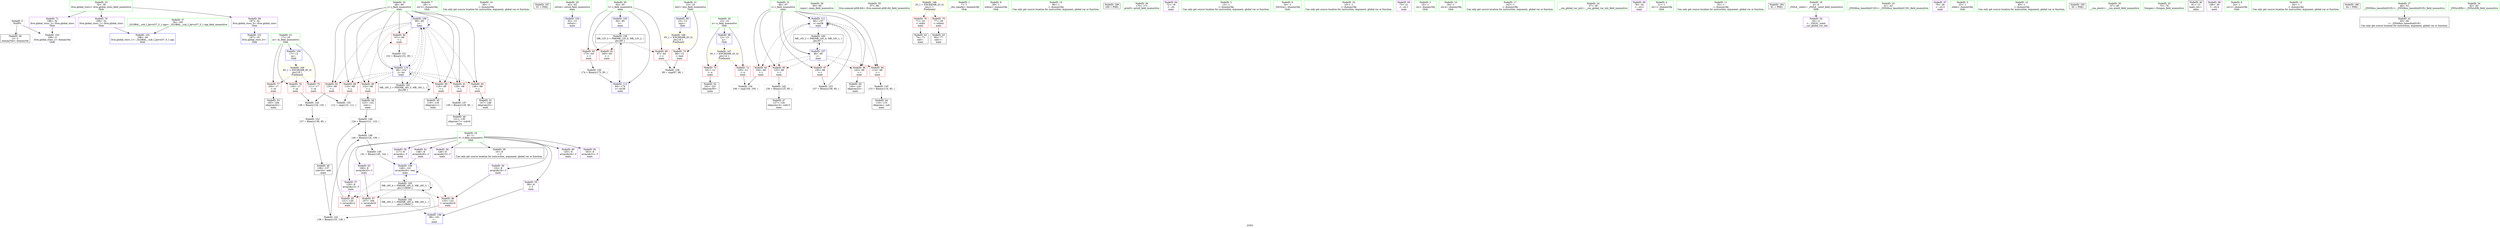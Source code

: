 digraph "SVFG" {
	label="SVFG";

	Node0x556335078520 [shape=record,color=grey,label="{NodeID: 0\nNullPtr}"];
	Node0x556335078520 -> Node0x55633508d7c0[style=solid];
	Node0x556335078520 -> Node0x55633508e710[style=solid];
	Node0x556335091340 [shape=record,color=red,label="{NodeID: 90\n122\<--68\n\<--j\nmain\n}"];
	Node0x556335091340 -> Node0x55633508ded0[style=solid];
	Node0x556335078fc0 [shape=record,color=green,label="{NodeID: 7\n26\<--1\n.str.3\<--dummyObj\nGlob }"];
	Node0x55633508e140 [shape=record,color=red,label="{NodeID: 97\n167\<--166\n\<--arrayidx33\nmain\n}"];
	Node0x55633508c180 [shape=record,color=green,label="{NodeID: 14\n95\<--1\n\<--dummyObj\nCan only get source location for instruction, argument, global var or function.}"];
	Node0x5563350a57e0 [shape=record,color=black,label="{NodeID: 187\n91 = PHI()\n}"];
	Node0x55633508e810 [shape=record,color=blue,label="{NodeID: 104\n62\<--13\nretval\<--\nmain\n}"];
	Node0x55633508c780 [shape=record,color=green,label="{NodeID: 21\n15\<--16\ntest\<--test_field_insensitive\nGlob }"];
	Node0x55633508c780 -> Node0x556335090640[style=solid];
	Node0x55633508c780 -> Node0x55633508e310[style=solid];
	Node0x55633508edc0 [shape=record,color=blue,label="{NodeID: 111\n66\<--157\ni\<--inc28\nmain\n}"];
	Node0x55633508edc0 -> Node0x556335090d90[style=dashed];
	Node0x55633508edc0 -> Node0x556335090e60[style=dashed];
	Node0x55633508edc0 -> Node0x556335090f30[style=dashed];
	Node0x55633508edc0 -> Node0x556335091000[style=dashed];
	Node0x55633508edc0 -> Node0x5563350910d0[style=dashed];
	Node0x55633508edc0 -> Node0x55633508edc0[style=dashed];
	Node0x55633508edc0 -> Node0x55633509b980[style=dashed];
	Node0x55633508ce80 [shape=record,color=green,label="{NodeID: 28\n59\<--60\nmain\<--main_field_insensitive\n}"];
	Node0x55633508d4c0 [shape=record,color=green,label="{NodeID: 35\n97\<--98\nllvm.memset.p0i8.i64\<--llvm.memset.p0i8.i64_field_insensitive\n}"];
	Node0x55633508db90 [shape=record,color=black,label="{NodeID: 42\n74\<--71\ncall\<--\nmain\n}"];
	Node0x55633508f160 [shape=record,color=black,label="{NodeID: 49\n138\<--137\nconv20\<--add\nmain\n}"];
	Node0x55633508f160 -> Node0x556335094ef0[style=solid];
	Node0x55633508f710 [shape=record,color=purple,label="{NodeID: 56\n117\<--8\narrayidx\<--f\nmain\n}"];
	Node0x556335095370 [shape=record,color=grey,label="{NodeID: 146\n124 = Binary(121, 123, )\n}"];
	Node0x556335095370 -> Node0x556335095670[style=solid];
	Node0x55633508fcc0 [shape=record,color=purple,label="{NodeID: 63\n166\<--8\narrayidx33\<--f\nmain\n}"];
	Node0x55633508fcc0 -> Node0x55633508e140[style=solid];
	Node0x556335095df0 [shape=record,color=grey,label="{NodeID: 153\n157 = Binary(156, 85, )\n}"];
	Node0x556335095df0 -> Node0x55633508edc0[style=solid];
	Node0x5563350902a0 [shape=record,color=purple,label="{NodeID: 70\n198\<--32\nllvm.global_ctors_1\<--llvm.global_ctors\nGlob }"];
	Node0x5563350902a0 -> Node0x55633508e610[style=solid];
	Node0x55633509b980 [shape=record,color=black,label="{NodeID: 160\nMR_14V_2 = PHI(MR_14V_4, MR_14V_1, )\npts\{67 \}\n}"];
	Node0x55633509b980 -> Node0x55633508ea80[style=dashed];
	Node0x5563350908b0 [shape=record,color=red,label="{NodeID: 77\n164\<--17\n\<--m\nmain\n}"];
	Node0x5563350908b0 -> Node0x55633508f4a0[style=solid];
	Node0x55633509e2a0 [shape=record,color=yellow,style=double,label="{NodeID: 167\n4V_1 = ENCHI(MR_4V_0)\npts\{14 \}\nFun[main]}"];
	Node0x55633509e2a0 -> Node0x5563350904a0[style=dashed];
	Node0x55633509e2a0 -> Node0x556335090570[style=dashed];
	Node0x556335090e60 [shape=record,color=red,label="{NodeID: 84\n114\<--66\n\<--i\nmain\n}"];
	Node0x556335090e60 -> Node0x5563350951f0[style=solid];
	Node0x556335078de0 [shape=record,color=green,label="{NodeID: 1\n7\<--1\n__dso_handle\<--dummyObj\nGlob }"];
	Node0x556335091410 [shape=record,color=red,label="{NodeID: 91\n129\<--68\n\<--j\nmain\n}"];
	Node0x556335091410 -> Node0x5563350954f0[style=solid];
	Node0x5563350786b0 [shape=record,color=green,label="{NodeID: 8\n28\<--1\nstdout\<--dummyObj\nGlob }"];
	Node0x55633508e210 [shape=record,color=blue,label="{NodeID: 98\n12\<--13\nn\<--\nGlob }"];
	Node0x55633508e210 -> Node0x55633509e2a0[style=dashed];
	Node0x55633508c210 [shape=record,color=green,label="{NodeID: 15\n96\<--1\n\<--dummyObj\nCan only get source location for instruction, argument, global var or function.}"];
	Node0x5563350a5940 [shape=record,color=black,label="{NodeID: 188\n169 = PHI()\n}"];
	Node0x55633508e8e0 [shape=record,color=blue,label="{NodeID: 105\n64\<--85\nt\<--\nmain\n}"];
	Node0x55633508e8e0 -> Node0x55633509b480[style=dashed];
	Node0x55633508c880 [shape=record,color=green,label="{NodeID: 22\n17\<--18\nm\<--m_field_insensitive\nGlob }"];
	Node0x55633508c880 -> Node0x556335090710[style=solid];
	Node0x55633508c880 -> Node0x5563350907e0[style=solid];
	Node0x55633508c880 -> Node0x5563350908b0[style=solid];
	Node0x55633508c880 -> Node0x55633508e410[style=solid];
	Node0x55633508ee90 [shape=record,color=blue,label="{NodeID: 112\n64\<--174\nt\<--inc36\nmain\n}"];
	Node0x55633508ee90 -> Node0x55633509b480[style=dashed];
	Node0x55633508cf80 [shape=record,color=green,label="{NodeID: 29\n62\<--63\nretval\<--retval_field_insensitive\nmain\n}"];
	Node0x55633508cf80 -> Node0x55633508e810[style=solid];
	Node0x55633508d5c0 [shape=record,color=green,label="{NodeID: 36\n170\<--171\nprintf\<--printf_field_insensitive\n}"];
	Node0x55633508dc60 [shape=record,color=black,label="{NodeID: 43\n80\<--77\ncall1\<--\nmain\n}"];
	Node0x55633508f230 [shape=record,color=black,label="{NodeID: 50\n144\<--143\nidxprom23\<--\nmain\n}"];
	Node0x55633508f7e0 [shape=record,color=purple,label="{NodeID: 57\n120\<--8\narrayidx12\<--f\nmain\n}"];
	Node0x55633508f7e0 -> Node0x556335091750[style=solid];
	Node0x5563350954f0 [shape=record,color=grey,label="{NodeID: 147\n130 = Binary(129, 85, )\n}"];
	Node0x5563350954f0 -> Node0x55633508f090[style=solid];
	Node0x55633508fd90 [shape=record,color=purple,label="{NodeID: 64\n72\<--19\n\<--.str\nmain\n}"];
	Node0x556335095f70 [shape=record,color=grey,label="{NodeID: 154\n106 = cmp(104, 105, )\n}"];
	Node0x5563350903a0 [shape=record,color=purple,label="{NodeID: 71\n199\<--32\nllvm.global_ctors_2\<--llvm.global_ctors\nGlob }"];
	Node0x5563350903a0 -> Node0x55633508e710[style=solid];
	Node0x55633509be80 [shape=record,color=black,label="{NodeID: 161\nMR_16V_2 = PHI(MR_16V_3, MR_16V_1, )\npts\{69 \}\n}"];
	Node0x55633509be80 -> Node0x55633508eb50[style=dashed];
	Node0x55633509be80 -> Node0x55633509be80[style=dashed];
	Node0x556335090980 [shape=record,color=red,label="{NodeID: 78\n71\<--23\n\<--stdin\nmain\n}"];
	Node0x556335090980 -> Node0x55633508db90[style=solid];
	Node0x55633509e380 [shape=record,color=yellow,style=double,label="{NodeID: 168\n6V_1 = ENCHI(MR_6V_0)\npts\{16 \}\nFun[main]}"];
	Node0x55633509e380 -> Node0x556335090640[style=dashed];
	Node0x556335090f30 [shape=record,color=red,label="{NodeID: 85\n125\<--66\n\<--i\nmain\n}"];
	Node0x556335090f30 -> Node0x556335094d70[style=solid];
	Node0x556335077630 [shape=record,color=green,label="{NodeID: 2\n13\<--1\n\<--dummyObj\nCan only get source location for instruction, argument, global var or function.}"];
	Node0x5563350914e0 [shape=record,color=red,label="{NodeID: 92\n135\<--68\n\<--j\nmain\n}"];
	Node0x5563350914e0 -> Node0x556335095070[style=solid];
	Node0x556335078780 [shape=record,color=green,label="{NodeID: 9\n29\<--1\n_ZSt3cin\<--dummyObj\nGlob }"];
	Node0x55633508e310 [shape=record,color=blue,label="{NodeID: 99\n15\<--13\ntest\<--\nGlob }"];
	Node0x55633508e310 -> Node0x55633509e380[style=dashed];
	Node0x55633508c2e0 [shape=record,color=green,label="{NodeID: 16\n101\<--1\n\<--dummyObj\nCan only get source location for instruction, argument, global var or function.}"];
	Node0x55633508e9b0 [shape=record,color=blue,label="{NodeID: 106\n99\<--101\n\<--\nmain\n}"];
	Node0x55633508e9b0 -> Node0x55633509d280[style=dashed];
	Node0x55633508c980 [shape=record,color=green,label="{NodeID: 23\n32\<--36\nllvm.global_ctors\<--llvm.global_ctors_field_insensitive\nGlob }"];
	Node0x55633508c980 -> Node0x5563350901a0[style=solid];
	Node0x55633508c980 -> Node0x5563350902a0[style=solid];
	Node0x55633508c980 -> Node0x5563350903a0[style=solid];
	Node0x55633508d050 [shape=record,color=green,label="{NodeID: 30\n64\<--65\nt\<--t_field_insensitive\nmain\n}"];
	Node0x55633508d050 -> Node0x556335090b20[style=solid];
	Node0x55633508d050 -> Node0x556335090bf0[style=solid];
	Node0x55633508d050 -> Node0x556335090cc0[style=solid];
	Node0x55633508d050 -> Node0x55633508e8e0[style=solid];
	Node0x55633508d050 -> Node0x55633508ee90[style=solid];
	Node0x55633508d6c0 [shape=record,color=green,label="{NodeID: 37\n34\<--193\n_GLOBAL__sub_I_Jarvis57_0_1.cpp\<--_GLOBAL__sub_I_Jarvis57_0_1.cpp_field_insensitive\n}"];
	Node0x55633508d6c0 -> Node0x55633508e610[style=solid];
	Node0x55633508dd30 [shape=record,color=black,label="{NodeID: 44\n116\<--115\nidxprom\<--sub\nmain\n}"];
	Node0x55633508f300 [shape=record,color=black,label="{NodeID: 51\n147\<--146\nidxprom25\<--\nmain\n}"];
	Node0x55633508f8b0 [shape=record,color=purple,label="{NodeID: 58\n128\<--8\narrayidx15\<--f\nmain\n}"];
	Node0x556335095670 [shape=record,color=grey,label="{NodeID: 148\n140 = Binary(124, 139, )\n}"];
	Node0x556335095670 -> Node0x5563350957f0[style=solid];
	Node0x55633508fe60 [shape=record,color=purple,label="{NodeID: 65\n73\<--21\n\<--.str.1\nmain\n}"];
	Node0x5563350960f0 [shape=record,color=grey,label="{NodeID: 155\n112 = cmp(110, 111, )\n}"];
	Node0x5563350904a0 [shape=record,color=red,label="{NodeID: 72\n105\<--12\n\<--n\nmain\n}"];
	Node0x5563350904a0 -> Node0x556335095f70[style=solid];
	Node0x55633509c380 [shape=record,color=black,label="{NodeID: 162\nMR_18V_2 = PHI(MR_18V_4, MR_18V_1, )\npts\{110000 \}\n}"];
	Node0x55633509c380 -> Node0x55633508e9b0[style=dashed];
	Node0x556335090a50 [shape=record,color=red,label="{NodeID: 79\n77\<--28\n\<--stdout\nmain\n}"];
	Node0x556335090a50 -> Node0x55633508dc60[style=solid];
	Node0x55633509e460 [shape=record,color=yellow,style=double,label="{NodeID: 169\n8V_1 = ENCHI(MR_8V_0)\npts\{18 \}\nFun[main]}"];
	Node0x55633509e460 -> Node0x556335090710[style=dashed];
	Node0x55633509e460 -> Node0x5563350907e0[style=dashed];
	Node0x55633509e460 -> Node0x5563350908b0[style=dashed];
	Node0x556335091000 [shape=record,color=red,label="{NodeID: 86\n143\<--66\n\<--i\nmain\n}"];
	Node0x556335091000 -> Node0x55633508f230[style=solid];
	Node0x556335078970 [shape=record,color=green,label="{NodeID: 3\n19\<--1\n.str\<--dummyObj\nGlob }"];
	Node0x5563350915b0 [shape=record,color=red,label="{NodeID: 93\n146\<--68\n\<--j\nmain\n}"];
	Node0x5563350915b0 -> Node0x55633508f300[style=solid];
	Node0x55633508b700 [shape=record,color=green,label="{NodeID: 10\n30\<--1\n.str.4\<--dummyObj\nGlob }"];
	Node0x55633508e410 [shape=record,color=blue,label="{NodeID: 100\n17\<--13\nm\<--\nGlob }"];
	Node0x55633508e410 -> Node0x55633509e460[style=dashed];
	Node0x55633508c3b0 [shape=record,color=green,label="{NodeID: 17\n142\<--1\n\<--dummyObj\nCan only get source location for instruction, argument, global var or function.}"];
	Node0x55633508ea80 [shape=record,color=blue,label="{NodeID: 107\n66\<--85\ni\<--\nmain\n}"];
	Node0x55633508ea80 -> Node0x556335090d90[style=dashed];
	Node0x55633508ea80 -> Node0x556335090e60[style=dashed];
	Node0x55633508ea80 -> Node0x556335090f30[style=dashed];
	Node0x55633508ea80 -> Node0x556335091000[style=dashed];
	Node0x55633508ea80 -> Node0x5563350910d0[style=dashed];
	Node0x55633508ea80 -> Node0x55633508edc0[style=dashed];
	Node0x55633508ea80 -> Node0x55633509b980[style=dashed];
	Node0x55633508ca80 [shape=record,color=green,label="{NodeID: 24\n37\<--38\n__cxx_global_var_init\<--__cxx_global_var_init_field_insensitive\n}"];
	Node0x55633508d120 [shape=record,color=green,label="{NodeID: 31\n66\<--67\ni\<--i_field_insensitive\nmain\n}"];
	Node0x55633508d120 -> Node0x556335090d90[style=solid];
	Node0x55633508d120 -> Node0x556335090e60[style=solid];
	Node0x55633508d120 -> Node0x556335090f30[style=solid];
	Node0x55633508d120 -> Node0x556335091000[style=solid];
	Node0x55633508d120 -> Node0x5563350910d0[style=solid];
	Node0x55633508d120 -> Node0x55633508ea80[style=solid];
	Node0x55633508d120 -> Node0x55633508edc0[style=solid];
	Node0x55633508d7c0 [shape=record,color=black,label="{NodeID: 38\n2\<--3\ndummyVal\<--dummyVal\n}"];
	Node0x55633508de00 [shape=record,color=black,label="{NodeID: 45\n119\<--118\nidxprom11\<--\nmain\n}"];
	Node0x55633508f3d0 [shape=record,color=black,label="{NodeID: 52\n162\<--161\nidxprom30\<--\nmain\n}"];
	Node0x556335094d70 [shape=record,color=grey,label="{NodeID: 142\n126 = Binary(125, 85, )\n}"];
	Node0x556335094d70 -> Node0x55633508dfa0[style=solid];
	Node0x55633508f980 [shape=record,color=purple,label="{NodeID: 59\n132\<--8\narrayidx18\<--f\nmain\n}"];
	Node0x55633508f980 -> Node0x55633508e070[style=solid];
	Node0x5563350957f0 [shape=record,color=grey,label="{NodeID: 149\n141 = Binary(140, 142, )\n}"];
	Node0x5563350957f0 -> Node0x55633508ec20[style=solid];
	Node0x55633508ff30 [shape=record,color=purple,label="{NodeID: 66\n78\<--24\n\<--.str.2\nmain\n}"];
	Node0x556335096270 [shape=record,color=grey,label="{NodeID: 156\n89 = cmp(87, 88, )\n}"];
	Node0x556335090570 [shape=record,color=red,label="{NodeID: 73\n161\<--12\n\<--n\nmain\n}"];
	Node0x556335090570 -> Node0x55633508f3d0[style=solid];
	Node0x556335090b20 [shape=record,color=red,label="{NodeID: 80\n87\<--64\n\<--t\nmain\n}"];
	Node0x556335090b20 -> Node0x556335096270[style=solid];
	Node0x5563350910d0 [shape=record,color=red,label="{NodeID: 87\n156\<--66\n\<--i\nmain\n}"];
	Node0x5563350910d0 -> Node0x556335095df0[style=solid];
	Node0x556335078c00 [shape=record,color=green,label="{NodeID: 4\n21\<--1\n.str.1\<--dummyObj\nGlob }"];
	Node0x556335091680 [shape=record,color=red,label="{NodeID: 94\n151\<--68\n\<--j\nmain\n}"];
	Node0x556335091680 -> Node0x556335095af0[style=solid];
	Node0x55633508b7d0 [shape=record,color=green,label="{NodeID: 11\n33\<--1\n\<--dummyObj\nCan only get source location for instruction, argument, global var or function.}"];
	Node0x5563350a4d60 [shape=record,color=black,label="{NodeID: 184\n81 = PHI()\n}"];
	Node0x55633508e510 [shape=record,color=blue,label="{NodeID: 101\n197\<--33\nllvm.global_ctors_0\<--\nGlob }"];
	Node0x55633508c480 [shape=record,color=green,label="{NodeID: 18\n4\<--6\n_ZStL8__ioinit\<--_ZStL8__ioinit_field_insensitive\nGlob }"];
	Node0x55633508c480 -> Node0x55633508f570[style=solid];
	Node0x55633508eb50 [shape=record,color=blue,label="{NodeID: 108\n68\<--85\nj\<--\nmain\n}"];
	Node0x55633508eb50 -> Node0x5563350911a0[style=dashed];
	Node0x55633508eb50 -> Node0x556335091270[style=dashed];
	Node0x55633508eb50 -> Node0x556335091340[style=dashed];
	Node0x55633508eb50 -> Node0x556335091410[style=dashed];
	Node0x55633508eb50 -> Node0x5563350914e0[style=dashed];
	Node0x55633508eb50 -> Node0x5563350915b0[style=dashed];
	Node0x55633508eb50 -> Node0x556335091680[style=dashed];
	Node0x55633508eb50 -> Node0x55633508eb50[style=dashed];
	Node0x55633508eb50 -> Node0x55633508ecf0[style=dashed];
	Node0x55633508eb50 -> Node0x55633509be80[style=dashed];
	Node0x55633508cb80 [shape=record,color=green,label="{NodeID: 25\n41\<--42\n_ZNSt8ios_base4InitC1Ev\<--_ZNSt8ios_base4InitC1Ev_field_insensitive\n}"];
	Node0x55633508d1f0 [shape=record,color=green,label="{NodeID: 32\n68\<--69\nj\<--j_field_insensitive\nmain\n}"];
	Node0x55633508d1f0 -> Node0x5563350911a0[style=solid];
	Node0x55633508d1f0 -> Node0x556335091270[style=solid];
	Node0x55633508d1f0 -> Node0x556335091340[style=solid];
	Node0x55633508d1f0 -> Node0x556335091410[style=solid];
	Node0x55633508d1f0 -> Node0x5563350914e0[style=solid];
	Node0x55633508d1f0 -> Node0x5563350915b0[style=solid];
	Node0x55633508d1f0 -> Node0x556335091680[style=solid];
	Node0x55633508d1f0 -> Node0x55633508eb50[style=solid];
	Node0x55633508d1f0 -> Node0x55633508ecf0[style=solid];
	Node0x55633508d8c0 [shape=record,color=black,label="{NodeID: 39\n10\<--8\n\<--f\nCan only get source location for instruction, argument, global var or function.}"];
	Node0x55633508ded0 [shape=record,color=black,label="{NodeID: 46\n123\<--122\nconv\<--\nmain\n}"];
	Node0x55633508ded0 -> Node0x556335095370[style=solid];
	Node0x55633508f4a0 [shape=record,color=black,label="{NodeID: 53\n165\<--164\nidxprom32\<--\nmain\n}"];
	Node0x556335094ef0 [shape=record,color=grey,label="{NodeID: 143\n139 = Binary(133, 138, )\n}"];
	Node0x556335094ef0 -> Node0x556335095670[style=solid];
	Node0x55633508fa50 [shape=record,color=purple,label="{NodeID: 60\n145\<--8\narrayidx24\<--f\nmain\n}"];
	Node0x556335095970 [shape=record,color=grey,label="{NodeID: 150\n174 = Binary(173, 85, )\n}"];
	Node0x556335095970 -> Node0x55633508ee90[style=solid];
	Node0x556335090000 [shape=record,color=purple,label="{NodeID: 67\n79\<--26\n\<--.str.3\nmain\n}"];
	Node0x556335090640 [shape=record,color=red,label="{NodeID: 74\n88\<--15\n\<--test\nmain\n}"];
	Node0x556335090640 -> Node0x556335096270[style=solid];
	Node0x556335090bf0 [shape=record,color=red,label="{NodeID: 81\n160\<--64\n\<--t\nmain\n}"];
	Node0x5563350911a0 [shape=record,color=red,label="{NodeID: 88\n110\<--68\n\<--j\nmain\n}"];
	Node0x5563350911a0 -> Node0x5563350960f0[style=solid];
	Node0x556335078c90 [shape=record,color=green,label="{NodeID: 5\n23\<--1\nstdin\<--dummyObj\nGlob }"];
	Node0x556335091750 [shape=record,color=red,label="{NodeID: 95\n121\<--120\n\<--arrayidx12\nmain\n}"];
	Node0x556335091750 -> Node0x556335095370[style=solid];
	Node0x55633508b8a0 [shape=record,color=green,label="{NodeID: 12\n85\<--1\n\<--dummyObj\nCan only get source location for instruction, argument, global var or function.}"];
	Node0x5563350a4e60 [shape=record,color=black,label="{NodeID: 185\n92 = PHI()\n}"];
	Node0x55633508e610 [shape=record,color=blue,label="{NodeID: 102\n198\<--34\nllvm.global_ctors_1\<--_GLOBAL__sub_I_Jarvis57_0_1.cpp\nGlob }"];
	Node0x55633508c580 [shape=record,color=green,label="{NodeID: 19\n8\<--11\nf\<--f_field_insensitive\nGlob }"];
	Node0x55633508c580 -> Node0x55633508d8c0[style=solid];
	Node0x55633508c580 -> Node0x55633508f640[style=solid];
	Node0x55633508c580 -> Node0x55633508f710[style=solid];
	Node0x55633508c580 -> Node0x55633508f7e0[style=solid];
	Node0x55633508c580 -> Node0x55633508f8b0[style=solid];
	Node0x55633508c580 -> Node0x55633508f980[style=solid];
	Node0x55633508c580 -> Node0x55633508fa50[style=solid];
	Node0x55633508c580 -> Node0x55633508fb20[style=solid];
	Node0x55633508c580 -> Node0x55633508fbf0[style=solid];
	Node0x55633508c580 -> Node0x55633508fcc0[style=solid];
	Node0x55633508ec20 [shape=record,color=blue,label="{NodeID: 109\n148\<--141\narrayidx26\<--rem\nmain\n}"];
	Node0x55633508ec20 -> Node0x556335091750[style=dashed];
	Node0x55633508ec20 -> Node0x55633508e070[style=dashed];
	Node0x55633508ec20 -> Node0x55633508ec20[style=dashed];
	Node0x55633508ec20 -> Node0x55633509d280[style=dashed];
	Node0x55633508cc80 [shape=record,color=green,label="{NodeID: 26\n47\<--48\n__cxa_atexit\<--__cxa_atexit_field_insensitive\n}"];
	Node0x55633508d2c0 [shape=record,color=green,label="{NodeID: 33\n75\<--76\nfreopen\<--freopen_field_insensitive\n}"];
	Node0x55633508d9c0 [shape=record,color=black,label="{NodeID: 40\n61\<--13\nmain_ret\<--\nmain\n}"];
	Node0x55633508dfa0 [shape=record,color=black,label="{NodeID: 47\n127\<--126\nidxprom14\<--sub13\nmain\n}"];
	Node0x55633508f570 [shape=record,color=purple,label="{NodeID: 54\n43\<--4\n\<--_ZStL8__ioinit\n__cxx_global_var_init\n}"];
	Node0x556335095070 [shape=record,color=grey,label="{NodeID: 144\n136 = Binary(134, 135, )\n}"];
	Node0x556335095070 -> Node0x556335095c70[style=solid];
	Node0x55633508fb20 [shape=record,color=purple,label="{NodeID: 61\n148\<--8\narrayidx26\<--f\nmain\n}"];
	Node0x55633508fb20 -> Node0x55633508ec20[style=solid];
	Node0x556335095af0 [shape=record,color=grey,label="{NodeID: 151\n152 = Binary(151, 85, )\n}"];
	Node0x556335095af0 -> Node0x55633508ecf0[style=solid];
	Node0x5563350900d0 [shape=record,color=purple,label="{NodeID: 68\n168\<--30\n\<--.str.4\nmain\n}"];
	Node0x556335090710 [shape=record,color=red,label="{NodeID: 75\n111\<--17\n\<--m\nmain\n}"];
	Node0x556335090710 -> Node0x5563350960f0[style=solid];
	Node0x55633509d280 [shape=record,color=black,label="{NodeID: 165\nMR_18V_4 = PHI(MR_18V_5, MR_18V_3, )\npts\{110000 \}\n}"];
	Node0x55633509d280 -> Node0x556335091750[style=dashed];
	Node0x55633509d280 -> Node0x55633508e070[style=dashed];
	Node0x55633509d280 -> Node0x55633508e140[style=dashed];
	Node0x55633509d280 -> Node0x55633508ec20[style=dashed];
	Node0x55633509d280 -> Node0x55633509c380[style=dashed];
	Node0x55633509d280 -> Node0x55633509d280[style=dashed];
	Node0x556335090cc0 [shape=record,color=red,label="{NodeID: 82\n173\<--64\n\<--t\nmain\n}"];
	Node0x556335090cc0 -> Node0x556335095970[style=solid];
	Node0x556335091270 [shape=record,color=red,label="{NodeID: 89\n118\<--68\n\<--j\nmain\n}"];
	Node0x556335091270 -> Node0x55633508de00[style=solid];
	Node0x556335078f30 [shape=record,color=green,label="{NodeID: 6\n24\<--1\n.str.2\<--dummyObj\nGlob }"];
	Node0x55633508e070 [shape=record,color=red,label="{NodeID: 96\n133\<--132\n\<--arrayidx18\nmain\n}"];
	Node0x55633508e070 -> Node0x556335094ef0[style=solid];
	Node0x55633508c0f0 [shape=record,color=green,label="{NodeID: 13\n94\<--1\n\<--dummyObj\nCan only get source location for instruction, argument, global var or function.}"];
	Node0x5563350a4f60 [shape=record,color=black,label="{NodeID: 186\n44 = PHI()\n}"];
	Node0x55633508e710 [shape=record,color=blue, style = dotted,label="{NodeID: 103\n199\<--3\nllvm.global_ctors_2\<--dummyVal\nGlob }"];
	Node0x55633508c680 [shape=record,color=green,label="{NodeID: 20\n12\<--14\nn\<--n_field_insensitive\nGlob }"];
	Node0x55633508c680 -> Node0x5563350904a0[style=solid];
	Node0x55633508c680 -> Node0x556335090570[style=solid];
	Node0x55633508c680 -> Node0x55633508e210[style=solid];
	Node0x55633508ecf0 [shape=record,color=blue,label="{NodeID: 110\n68\<--152\nj\<--inc\nmain\n}"];
	Node0x55633508ecf0 -> Node0x5563350911a0[style=dashed];
	Node0x55633508ecf0 -> Node0x556335091270[style=dashed];
	Node0x55633508ecf0 -> Node0x556335091340[style=dashed];
	Node0x55633508ecf0 -> Node0x556335091410[style=dashed];
	Node0x55633508ecf0 -> Node0x5563350914e0[style=dashed];
	Node0x55633508ecf0 -> Node0x5563350915b0[style=dashed];
	Node0x55633508ecf0 -> Node0x556335091680[style=dashed];
	Node0x55633508ecf0 -> Node0x55633508eb50[style=dashed];
	Node0x55633508ecf0 -> Node0x55633508ecf0[style=dashed];
	Node0x55633508ecf0 -> Node0x55633509be80[style=dashed];
	Node0x55633508cd80 [shape=record,color=green,label="{NodeID: 27\n46\<--52\n_ZNSt8ios_base4InitD1Ev\<--_ZNSt8ios_base4InitD1Ev_field_insensitive\n}"];
	Node0x55633508cd80 -> Node0x55633508da90[style=solid];
	Node0x55633508d3c0 [shape=record,color=green,label="{NodeID: 34\n82\<--83\n_ZNSirsERi\<--_ZNSirsERi_field_insensitive\n}"];
	Node0x55633508da90 [shape=record,color=black,label="{NodeID: 41\n45\<--46\n\<--_ZNSt8ios_base4InitD1Ev\nCan only get source location for instruction, argument, global var or function.}"];
	Node0x55633508f090 [shape=record,color=black,label="{NodeID: 48\n131\<--130\nidxprom17\<--sub16\nmain\n}"];
	Node0x55633508f640 [shape=record,color=purple,label="{NodeID: 55\n99\<--8\n\<--f\nmain\n}"];
	Node0x55633508f640 -> Node0x55633508e9b0[style=solid];
	Node0x5563350951f0 [shape=record,color=grey,label="{NodeID: 145\n115 = Binary(114, 85, )\n}"];
	Node0x5563350951f0 -> Node0x55633508dd30[style=solid];
	Node0x55633508fbf0 [shape=record,color=purple,label="{NodeID: 62\n163\<--8\narrayidx31\<--f\nmain\n}"];
	Node0x556335095c70 [shape=record,color=grey,label="{NodeID: 152\n137 = Binary(136, 85, )\n}"];
	Node0x556335095c70 -> Node0x55633508f160[style=solid];
	Node0x5563350901a0 [shape=record,color=purple,label="{NodeID: 69\n197\<--32\nllvm.global_ctors_0\<--llvm.global_ctors\nGlob }"];
	Node0x5563350901a0 -> Node0x55633508e510[style=solid];
	Node0x55633509b480 [shape=record,color=black,label="{NodeID: 159\nMR_12V_3 = PHI(MR_12V_4, MR_12V_2, )\npts\{65 \}\n}"];
	Node0x55633509b480 -> Node0x556335090b20[style=dashed];
	Node0x55633509b480 -> Node0x556335090bf0[style=dashed];
	Node0x55633509b480 -> Node0x556335090cc0[style=dashed];
	Node0x55633509b480 -> Node0x55633508ee90[style=dashed];
	Node0x5563350907e0 [shape=record,color=red,label="{NodeID: 76\n134\<--17\n\<--m\nmain\n}"];
	Node0x5563350907e0 -> Node0x556335095070[style=solid];
	Node0x55633509d780 [shape=record,color=yellow,style=double,label="{NodeID: 166\n2V_1 = ENCHI(MR_2V_0)\npts\{1 \}\nFun[main]}"];
	Node0x55633509d780 -> Node0x556335090980[style=dashed];
	Node0x55633509d780 -> Node0x556335090a50[style=dashed];
	Node0x556335090d90 [shape=record,color=red,label="{NodeID: 83\n104\<--66\n\<--i\nmain\n}"];
	Node0x556335090d90 -> Node0x556335095f70[style=solid];
}
